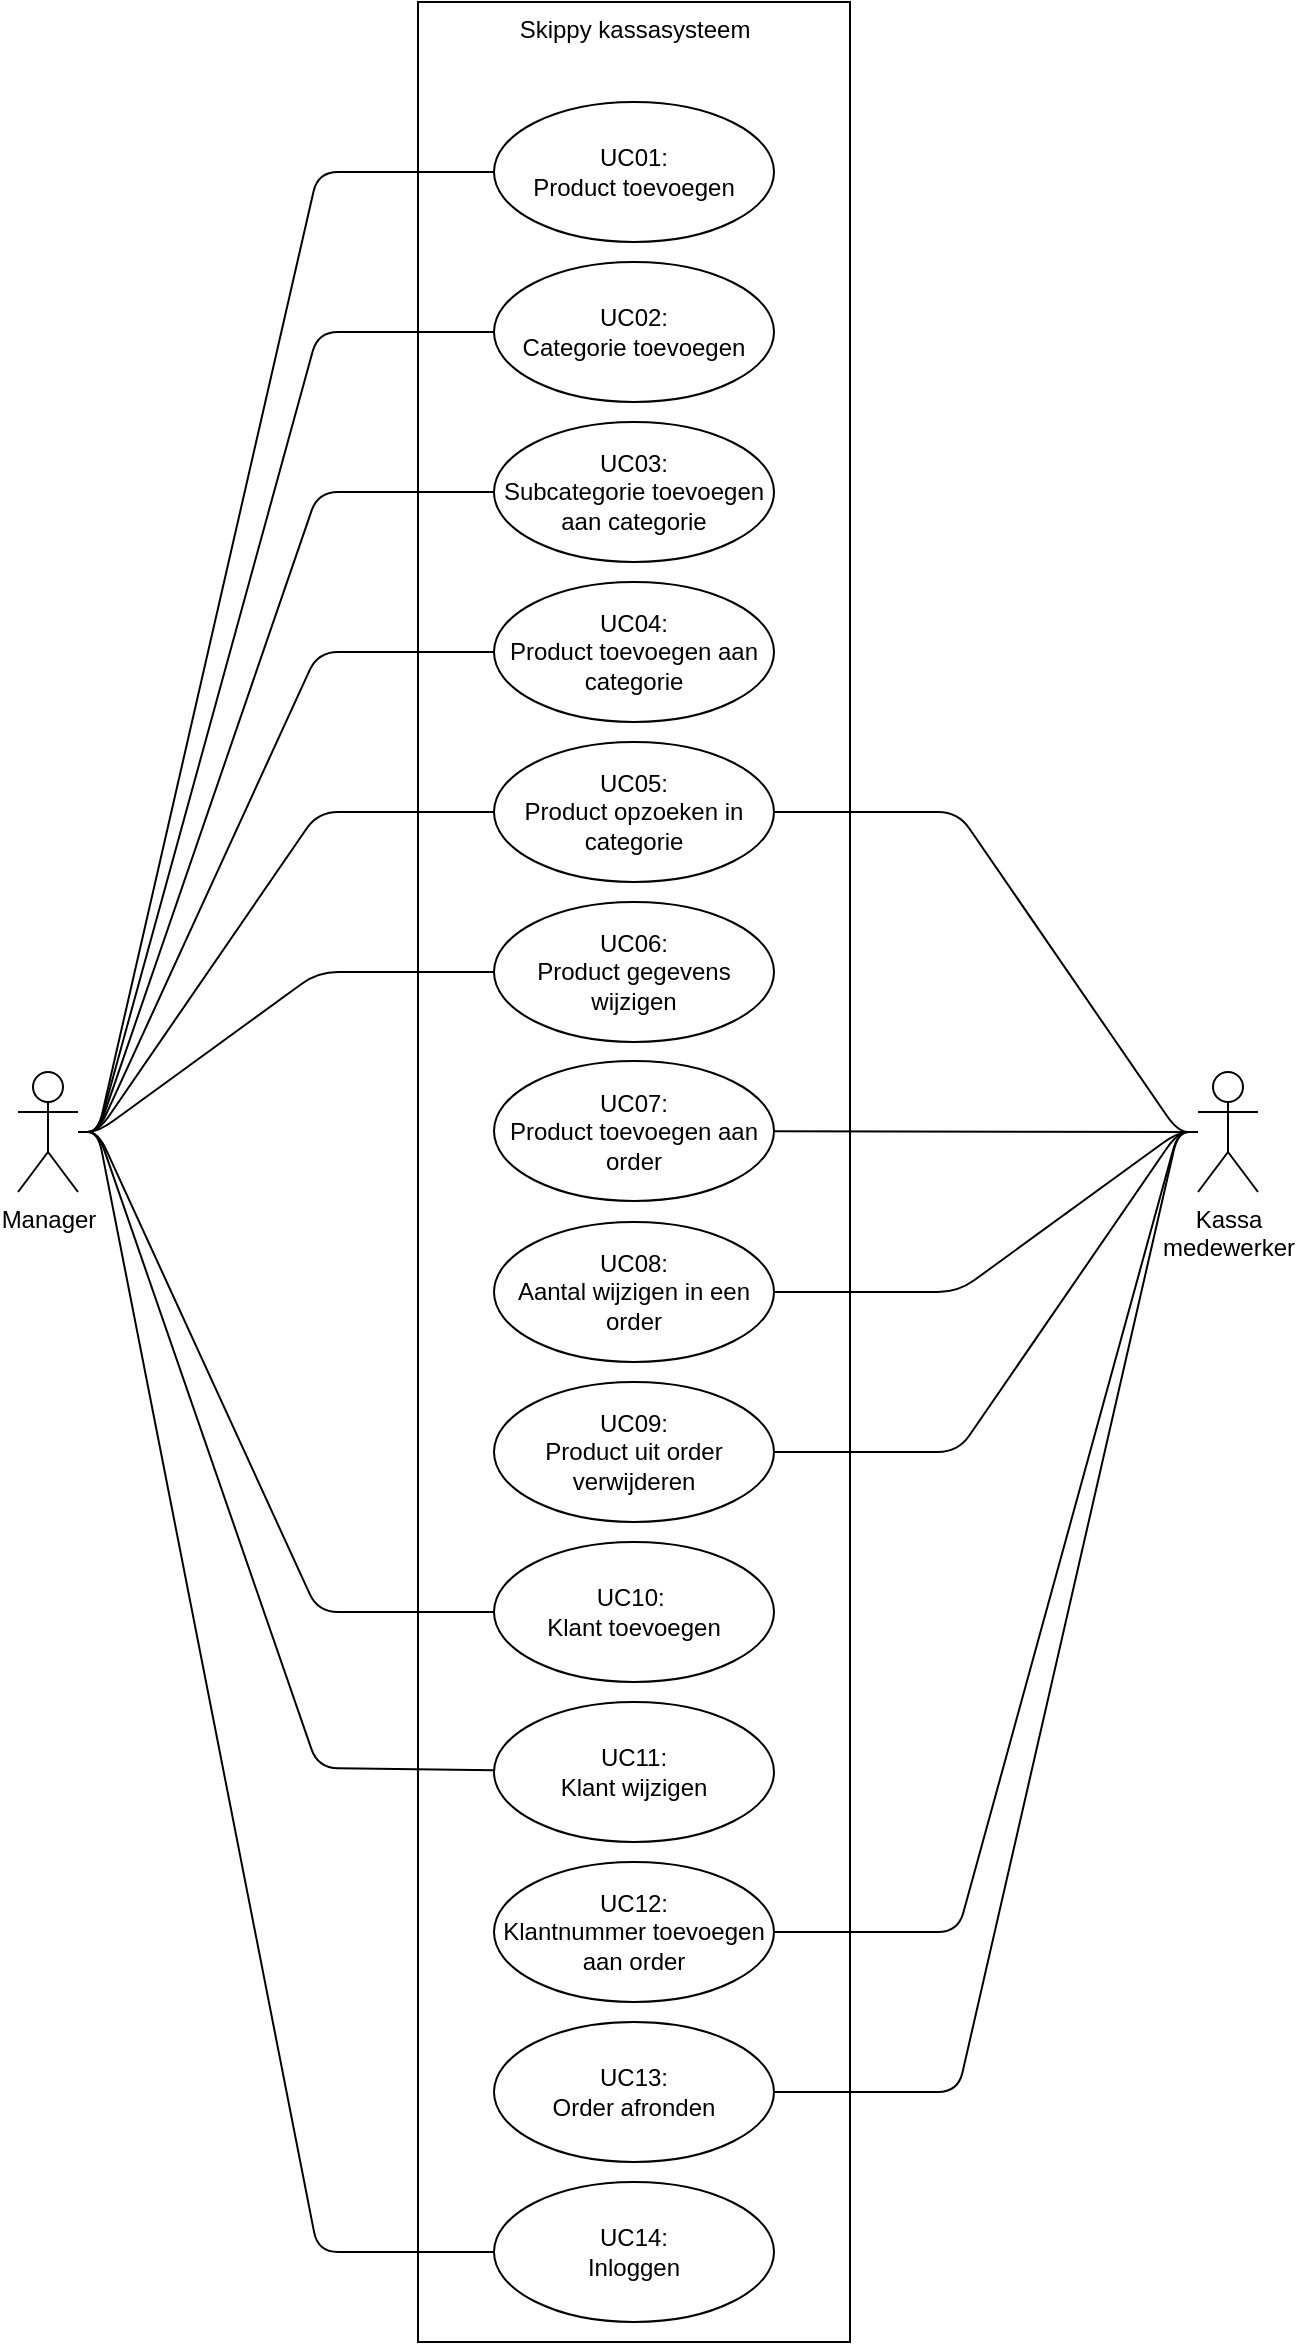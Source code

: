 <mxfile version="12.9.6" type="device"><diagram id="HI6yYWDdGO-Zwftc_fbE" name="Page-1"><mxGraphModel dx="4063" dy="2037" grid="1" gridSize="10" guides="1" tooltips="1" connect="1" arrows="1" fold="1" page="1" pageScale="1" pageWidth="827" pageHeight="1169" math="0" shadow="0"><root><mxCell id="0"/><mxCell id="1" parent="0"/><mxCell id="gMyWXKjRWucjWPFJ2aWg-3" value="Skippy kassasysteem" style="html=1;verticalAlign=top;fillColor=none;" vertex="1" parent="1"><mxGeometry x="290" y="20" width="216" height="1170" as="geometry"/></mxCell><mxCell id="gMyWXKjRWucjWPFJ2aWg-1" value="Manager&lt;br&gt;" style="shape=umlActor;verticalLabelPosition=bottom;labelBackgroundColor=#ffffff;verticalAlign=top;html=1;outlineConnect=0;" vertex="1" parent="1"><mxGeometry x="90" y="555" width="30" height="60" as="geometry"/></mxCell><mxCell id="gMyWXKjRWucjWPFJ2aWg-2" value="UC01: &lt;br&gt;Product toevoegen" style="ellipse;whiteSpace=wrap;html=1;" vertex="1" parent="1"><mxGeometry x="328" y="70" width="140" height="70" as="geometry"/></mxCell><mxCell id="gMyWXKjRWucjWPFJ2aWg-4" value="" style="endArrow=none;html=1;" edge="1" parent="1" source="gMyWXKjRWucjWPFJ2aWg-1" target="gMyWXKjRWucjWPFJ2aWg-2"><mxGeometry width="50" height="50" relative="1" as="geometry"><mxPoint x="60" y="100" as="sourcePoint"/><mxPoint x="110" y="50" as="targetPoint"/><Array as="points"><mxPoint x="130" y="585"/><mxPoint x="240" y="105"/></Array></mxGeometry></mxCell><mxCell id="gMyWXKjRWucjWPFJ2aWg-5" value="UC02: &lt;br&gt;Categorie toevoegen" style="ellipse;whiteSpace=wrap;html=1;" vertex="1" parent="1"><mxGeometry x="328" y="150" width="140" height="70" as="geometry"/></mxCell><mxCell id="gMyWXKjRWucjWPFJ2aWg-6" value="UC03: &lt;br&gt;Subcategorie toevoegen aan categorie" style="ellipse;whiteSpace=wrap;html=1;" vertex="1" parent="1"><mxGeometry x="328" y="230" width="140" height="70" as="geometry"/></mxCell><mxCell id="gMyWXKjRWucjWPFJ2aWg-7" value="" style="endArrow=none;html=1;" edge="1" parent="1" source="gMyWXKjRWucjWPFJ2aWg-1" target="gMyWXKjRWucjWPFJ2aWg-5"><mxGeometry width="50" height="50" relative="1" as="geometry"><mxPoint x="-30" y="430" as="sourcePoint"/><mxPoint x="20" y="380" as="targetPoint"/><Array as="points"><mxPoint x="130" y="585"/><mxPoint x="240" y="185"/></Array></mxGeometry></mxCell><mxCell id="gMyWXKjRWucjWPFJ2aWg-8" value="" style="endArrow=none;html=1;" edge="1" parent="1" source="gMyWXKjRWucjWPFJ2aWg-1" target="gMyWXKjRWucjWPFJ2aWg-6"><mxGeometry width="50" height="50" relative="1" as="geometry"><mxPoint x="120" y="480" as="sourcePoint"/><mxPoint x="170" y="430" as="targetPoint"/><Array as="points"><mxPoint x="130" y="585"/><mxPoint x="240" y="265"/></Array></mxGeometry></mxCell><mxCell id="gMyWXKjRWucjWPFJ2aWg-9" value="UC04: &lt;br&gt;Product toevoegen aan categorie" style="ellipse;whiteSpace=wrap;html=1;" vertex="1" parent="1"><mxGeometry x="328" y="310" width="140" height="70" as="geometry"/></mxCell><mxCell id="gMyWXKjRWucjWPFJ2aWg-10" value="UC05: &lt;br&gt;Product opzoeken in categorie" style="ellipse;whiteSpace=wrap;html=1;" vertex="1" parent="1"><mxGeometry x="328" y="390" width="140" height="70" as="geometry"/></mxCell><mxCell id="gMyWXKjRWucjWPFJ2aWg-11" value="" style="endArrow=none;html=1;" edge="1" parent="1" source="gMyWXKjRWucjWPFJ2aWg-1" target="gMyWXKjRWucjWPFJ2aWg-9"><mxGeometry width="50" height="50" relative="1" as="geometry"><mxPoint x="90" y="380" as="sourcePoint"/><mxPoint x="170" y="420" as="targetPoint"/><Array as="points"><mxPoint x="130" y="585"/><mxPoint x="240" y="345"/></Array></mxGeometry></mxCell><mxCell id="gMyWXKjRWucjWPFJ2aWg-12" value="" style="endArrow=none;html=1;" edge="1" parent="1" source="gMyWXKjRWucjWPFJ2aWg-1" target="gMyWXKjRWucjWPFJ2aWg-10"><mxGeometry width="50" height="50" relative="1" as="geometry"><mxPoint x="160" y="460" as="sourcePoint"/><mxPoint x="210" y="410" as="targetPoint"/><Array as="points"><mxPoint x="130" y="585"/><mxPoint x="240" y="425"/></Array></mxGeometry></mxCell><mxCell id="gMyWXKjRWucjWPFJ2aWg-13" value="Kassa &lt;br&gt;medewerker" style="shape=umlActor;verticalLabelPosition=bottom;labelBackgroundColor=#ffffff;verticalAlign=top;html=1;outlineConnect=0;" vertex="1" parent="1"><mxGeometry x="680" y="555" width="30" height="60" as="geometry"/></mxCell><mxCell id="gMyWXKjRWucjWPFJ2aWg-14" value="" style="endArrow=none;html=1;" edge="1" parent="1" source="gMyWXKjRWucjWPFJ2aWg-13" target="gMyWXKjRWucjWPFJ2aWg-10"><mxGeometry width="50" height="50" relative="1" as="geometry"><mxPoint x="240" y="690" as="sourcePoint"/><mxPoint x="290" y="640" as="targetPoint"/><Array as="points"><mxPoint x="670" y="585"/><mxPoint x="560" y="425"/></Array></mxGeometry></mxCell><mxCell id="gMyWXKjRWucjWPFJ2aWg-15" value="UC06: &lt;br&gt;Product gegevens wijzigen" style="ellipse;whiteSpace=wrap;html=1;" vertex="1" parent="1"><mxGeometry x="328" y="470" width="140" height="70" as="geometry"/></mxCell><mxCell id="gMyWXKjRWucjWPFJ2aWg-16" value="" style="endArrow=none;html=1;" edge="1" parent="1" source="gMyWXKjRWucjWPFJ2aWg-1" target="gMyWXKjRWucjWPFJ2aWg-15"><mxGeometry width="50" height="50" relative="1" as="geometry"><mxPoint x="130" y="650" as="sourcePoint"/><mxPoint x="180" y="600" as="targetPoint"/><Array as="points"><mxPoint x="130" y="585"/><mxPoint x="240" y="505"/></Array></mxGeometry></mxCell><mxCell id="gMyWXKjRWucjWPFJ2aWg-17" value="UC07: &lt;br&gt;Product toevoegen aan order" style="ellipse;whiteSpace=wrap;html=1;" vertex="1" parent="1"><mxGeometry x="328" y="549.5" width="140" height="70" as="geometry"/></mxCell><mxCell id="gMyWXKjRWucjWPFJ2aWg-18" value="UC08: &lt;br&gt;Aantal wijzigen in een order" style="ellipse;whiteSpace=wrap;html=1;" vertex="1" parent="1"><mxGeometry x="328" y="630" width="140" height="70" as="geometry"/></mxCell><mxCell id="gMyWXKjRWucjWPFJ2aWg-19" value="UC09: &lt;br&gt;Product uit order verwijderen" style="ellipse;whiteSpace=wrap;html=1;" vertex="1" parent="1"><mxGeometry x="328" y="710" width="140" height="70" as="geometry"/></mxCell><mxCell id="gMyWXKjRWucjWPFJ2aWg-20" value="UC10:&amp;nbsp;&lt;br&gt;Klant toevoegen" style="ellipse;whiteSpace=wrap;html=1;" vertex="1" parent="1"><mxGeometry x="328" y="790" width="140" height="70" as="geometry"/></mxCell><mxCell id="gMyWXKjRWucjWPFJ2aWg-21" value="" style="endArrow=none;html=1;" edge="1" parent="1" source="gMyWXKjRWucjWPFJ2aWg-1" target="gMyWXKjRWucjWPFJ2aWg-20"><mxGeometry width="50" height="50" relative="1" as="geometry"><mxPoint x="-70" y="740" as="sourcePoint"/><mxPoint x="-20" y="690" as="targetPoint"/><Array as="points"><mxPoint x="130" y="585"/><mxPoint x="240" y="825"/></Array></mxGeometry></mxCell><mxCell id="gMyWXKjRWucjWPFJ2aWg-22" value="UC11: &lt;br&gt;Klant wijzigen" style="ellipse;whiteSpace=wrap;html=1;" vertex="1" parent="1"><mxGeometry x="328" y="870" width="140" height="70" as="geometry"/></mxCell><mxCell id="gMyWXKjRWucjWPFJ2aWg-23" value="UC12: &lt;br&gt;Klantnummer toevoegen aan order" style="ellipse;whiteSpace=wrap;html=1;" vertex="1" parent="1"><mxGeometry x="328" y="950" width="140" height="70" as="geometry"/></mxCell><mxCell id="gMyWXKjRWucjWPFJ2aWg-24" value="UC13: &lt;br&gt;Order afronden" style="ellipse;whiteSpace=wrap;html=1;" vertex="1" parent="1"><mxGeometry x="328" y="1030" width="140" height="70" as="geometry"/></mxCell><mxCell id="gMyWXKjRWucjWPFJ2aWg-27" value="" style="endArrow=none;html=1;" edge="1" parent="1" source="gMyWXKjRWucjWPFJ2aWg-1" target="gMyWXKjRWucjWPFJ2aWg-22"><mxGeometry width="50" height="50" relative="1" as="geometry"><mxPoint x="190" y="630" as="sourcePoint"/><mxPoint x="240" y="580" as="targetPoint"/><Array as="points"><mxPoint x="130" y="585"/><mxPoint x="240" y="903"/></Array></mxGeometry></mxCell><mxCell id="gMyWXKjRWucjWPFJ2aWg-29" value="" style="endArrow=none;html=1;" edge="1" parent="1" source="gMyWXKjRWucjWPFJ2aWg-13" target="gMyWXKjRWucjWPFJ2aWg-17"><mxGeometry width="50" height="50" relative="1" as="geometry"><mxPoint x="690" y="390" as="sourcePoint"/><mxPoint x="740" y="340" as="targetPoint"/></mxGeometry></mxCell><mxCell id="gMyWXKjRWucjWPFJ2aWg-30" value="" style="endArrow=none;html=1;entryX=1;entryY=0.5;entryDx=0;entryDy=0;" edge="1" parent="1" source="gMyWXKjRWucjWPFJ2aWg-13" target="gMyWXKjRWucjWPFJ2aWg-18"><mxGeometry width="50" height="50" relative="1" as="geometry"><mxPoint x="640" y="820" as="sourcePoint"/><mxPoint x="690" y="770" as="targetPoint"/><Array as="points"><mxPoint x="670" y="585"/><mxPoint x="560" y="665"/></Array></mxGeometry></mxCell><mxCell id="gMyWXKjRWucjWPFJ2aWg-31" value="" style="endArrow=none;html=1;" edge="1" parent="1" source="gMyWXKjRWucjWPFJ2aWg-19" target="gMyWXKjRWucjWPFJ2aWg-13"><mxGeometry width="50" height="50" relative="1" as="geometry"><mxPoint x="630" y="870" as="sourcePoint"/><mxPoint x="680" y="820" as="targetPoint"/><Array as="points"><mxPoint x="560" y="745"/><mxPoint x="670" y="585"/></Array></mxGeometry></mxCell><mxCell id="gMyWXKjRWucjWPFJ2aWg-32" value="" style="endArrow=none;html=1;" edge="1" parent="1" source="gMyWXKjRWucjWPFJ2aWg-23" target="gMyWXKjRWucjWPFJ2aWg-13"><mxGeometry width="50" height="50" relative="1" as="geometry"><mxPoint x="600" y="860" as="sourcePoint"/><mxPoint x="650" y="810" as="targetPoint"/><Array as="points"><mxPoint x="560" y="985"/><mxPoint x="670" y="585"/></Array></mxGeometry></mxCell><mxCell id="gMyWXKjRWucjWPFJ2aWg-33" value="" style="endArrow=none;html=1;" edge="1" parent="1" source="gMyWXKjRWucjWPFJ2aWg-24" target="gMyWXKjRWucjWPFJ2aWg-13"><mxGeometry width="50" height="50" relative="1" as="geometry"><mxPoint x="630" y="1020" as="sourcePoint"/><mxPoint x="680" y="970" as="targetPoint"/><Array as="points"><mxPoint x="560" y="1065"/><mxPoint x="670" y="585"/></Array></mxGeometry></mxCell><mxCell id="gMyWXKjRWucjWPFJ2aWg-34" value="UC14: &lt;br&gt;Inloggen" style="ellipse;whiteSpace=wrap;html=1;" vertex="1" parent="1"><mxGeometry x="328" y="1110" width="140" height="70" as="geometry"/></mxCell><mxCell id="gMyWXKjRWucjWPFJ2aWg-35" value="" style="endArrow=none;html=1;" edge="1" parent="1" source="gMyWXKjRWucjWPFJ2aWg-1" target="gMyWXKjRWucjWPFJ2aWg-34"><mxGeometry width="50" height="50" relative="1" as="geometry"><mxPoint x="100" y="920" as="sourcePoint"/><mxPoint x="150" y="870" as="targetPoint"/><Array as="points"><mxPoint x="130" y="585"/><mxPoint x="240" y="1145"/></Array></mxGeometry></mxCell></root></mxGraphModel></diagram></mxfile>